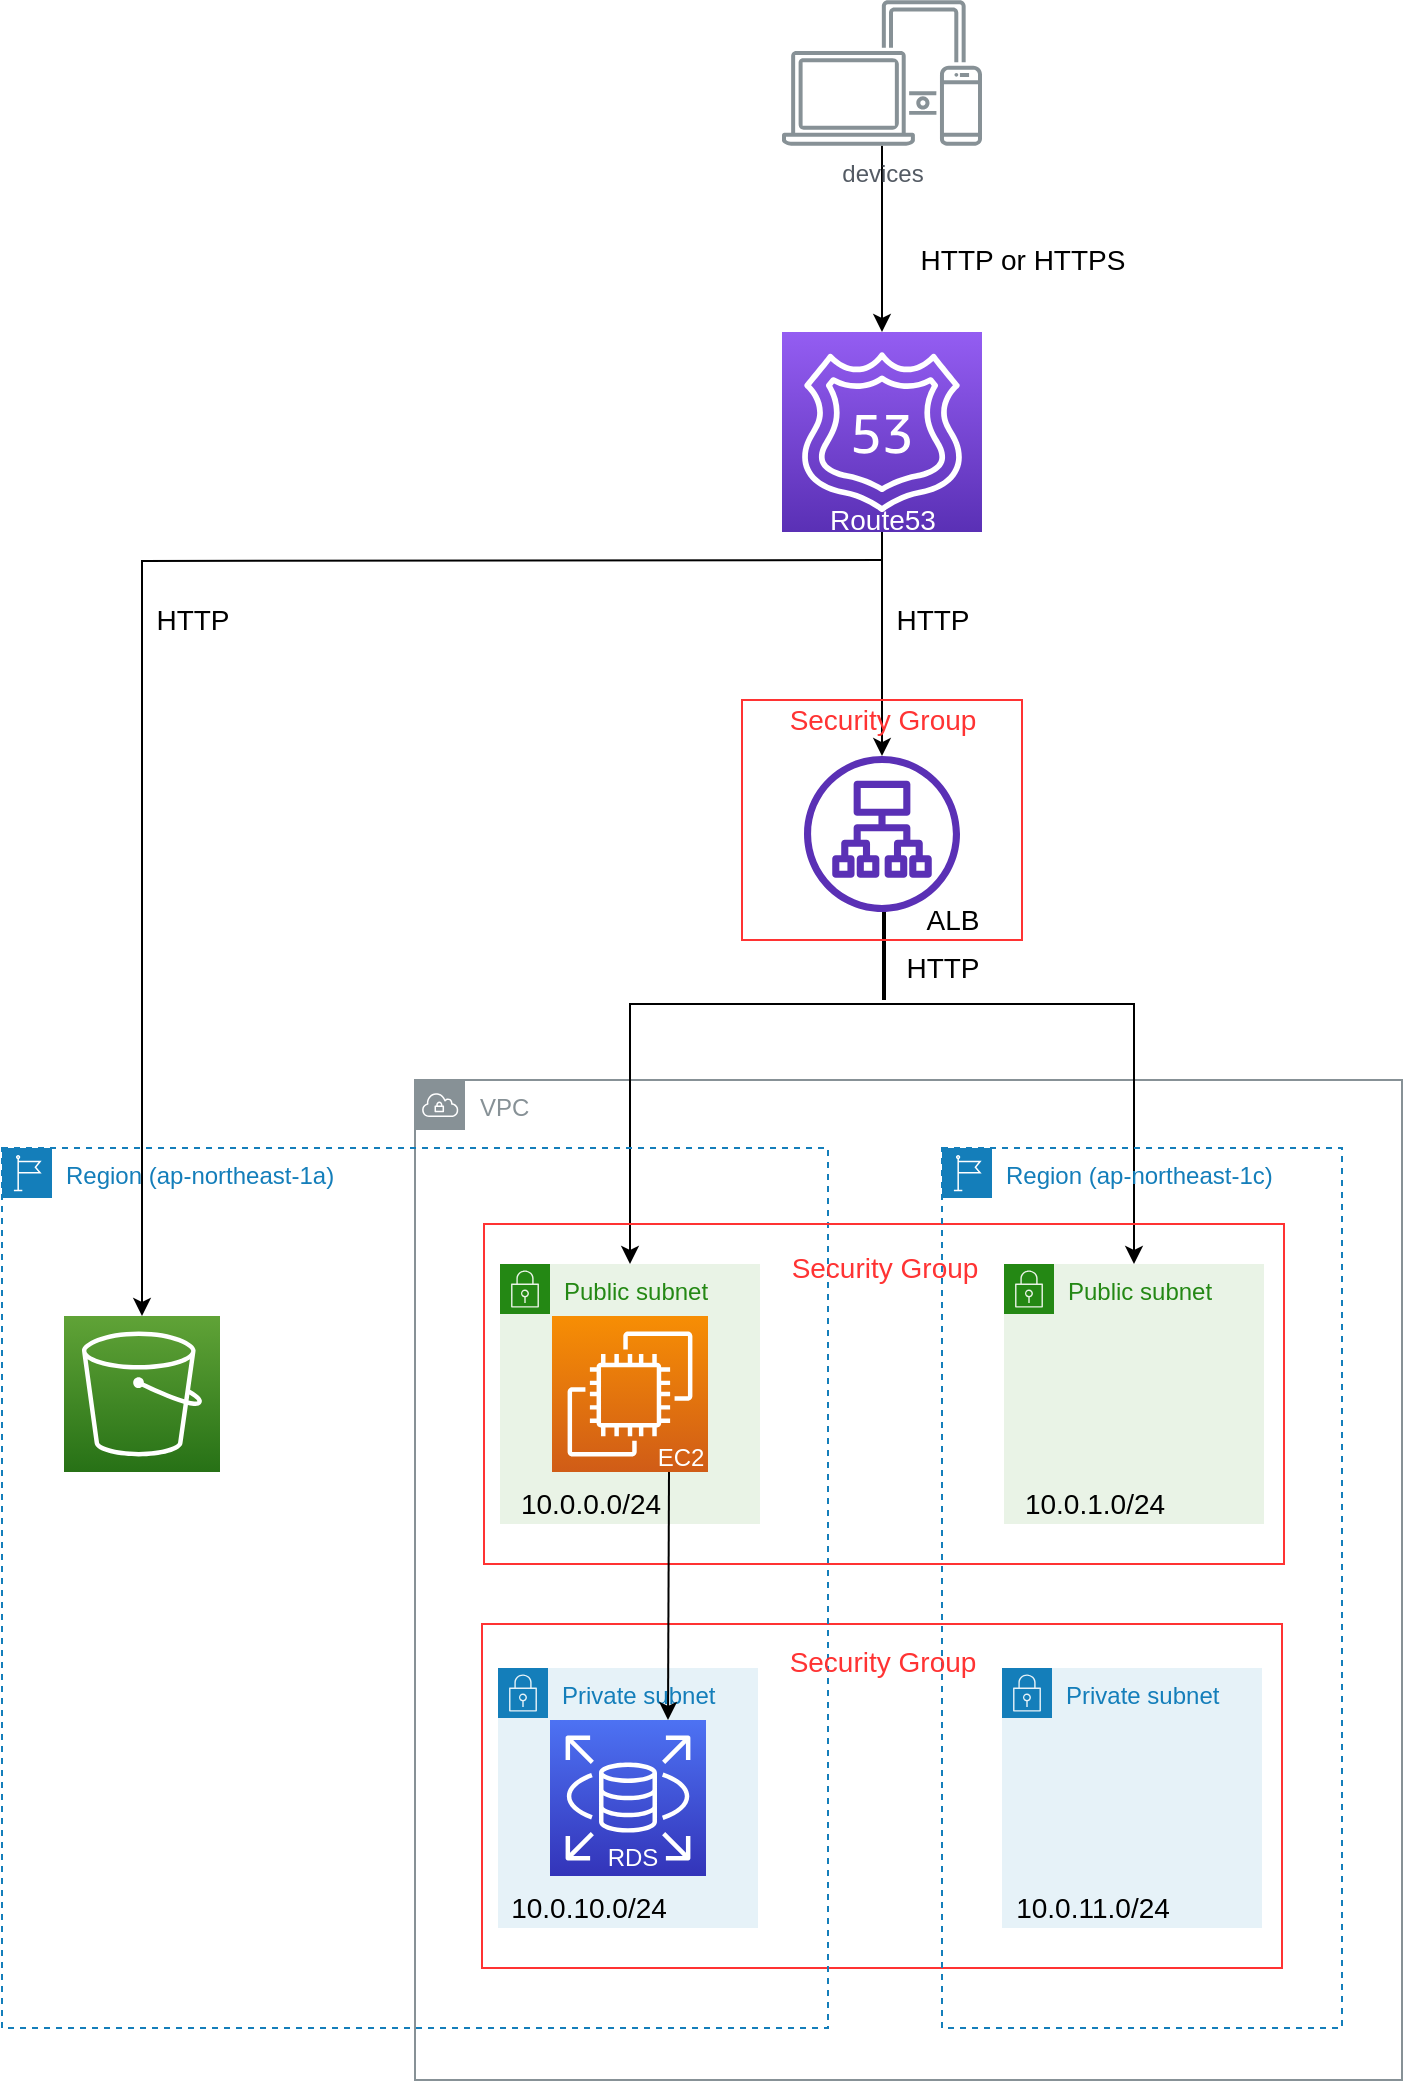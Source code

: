 <mxfile version="14.6.10" type="github">
  <diagram id="Ht1M8jgEwFfnCIfOTk4-" name="Page-1">
    <mxGraphModel dx="697" dy="1422" grid="1" gridSize="10" guides="1" tooltips="1" connect="1" arrows="1" fold="1" page="1" pageScale="1" pageWidth="1169" pageHeight="827" math="0" shadow="0">
      <root>
        <mxCell id="0" />
        <mxCell id="1" parent="0" />
        <mxCell id="elFsV576toSTreKgKbLv-68" value="VPC" style="outlineConnect=0;gradientColor=none;html=1;whiteSpace=wrap;fontSize=12;fontStyle=0;shape=mxgraph.aws4.group;grIcon=mxgraph.aws4.group_vpc;strokeColor=#879196;fillColor=none;verticalAlign=top;align=left;spacingLeft=30;fontColor=#879196;dashed=0;" vertex="1" parent="1">
          <mxGeometry x="326.5" y="480" width="493.5" height="500" as="geometry" />
        </mxCell>
        <mxCell id="elFsV576toSTreKgKbLv-33" value="" style="rounded=0;whiteSpace=wrap;html=1;strokeColor=#FF3333;fillColor=none;" vertex="1" parent="1">
          <mxGeometry x="360" y="752" width="400" height="172" as="geometry" />
        </mxCell>
        <mxCell id="elFsV576toSTreKgKbLv-2" value="" style="points=[[0,0,0],[0.25,0,0],[0.5,0,0],[0.75,0,0],[1,0,0],[0,1,0],[0.25,1,0],[0.5,1,0],[0.75,1,0],[1,1,0],[0,0.25,0],[0,0.5,0],[0,0.75,0],[1,0.25,0],[1,0.5,0],[1,0.75,0]];outlineConnect=0;fontColor=#232F3E;gradientColor=#945DF2;gradientDirection=north;fillColor=#5A30B5;strokeColor=#ffffff;dashed=0;verticalLabelPosition=bottom;verticalAlign=top;align=center;html=1;fontSize=12;fontStyle=0;aspect=fixed;shape=mxgraph.aws4.resourceIcon;resIcon=mxgraph.aws4.route_53;" vertex="1" parent="1">
          <mxGeometry x="510" y="106" width="100" height="100" as="geometry" />
        </mxCell>
        <mxCell id="elFsV576toSTreKgKbLv-3" value="" style="outlineConnect=0;fontColor=#232F3E;gradientColor=none;fillColor=#5A30B5;strokeColor=none;dashed=0;verticalLabelPosition=bottom;verticalAlign=top;align=center;html=1;fontSize=12;fontStyle=0;aspect=fixed;pointerEvents=1;shape=mxgraph.aws4.application_load_balancer;" vertex="1" parent="1">
          <mxGeometry x="521" y="318" width="78" height="78" as="geometry" />
        </mxCell>
        <mxCell id="elFsV576toSTreKgKbLv-59" value="" style="edgeStyle=orthogonalEdgeStyle;rounded=0;orthogonalLoop=1;jettySize=auto;html=1;entryX=0.5;entryY=0;entryDx=0;entryDy=0;entryPerimeter=0;" edge="1" parent="1" source="elFsV576toSTreKgKbLv-9" target="elFsV576toSTreKgKbLv-2">
          <mxGeometry relative="1" as="geometry">
            <mxPoint x="560" y="50" as="sourcePoint" />
            <mxPoint x="560" y="101" as="targetPoint" />
          </mxGeometry>
        </mxCell>
        <mxCell id="elFsV576toSTreKgKbLv-9" value="devices" style="outlineConnect=0;gradientColor=none;fontColor=#545B64;strokeColor=none;fillColor=#879196;dashed=0;verticalLabelPosition=bottom;verticalAlign=top;align=center;html=1;fontSize=12;fontStyle=0;aspect=fixed;shape=mxgraph.aws4.illustration_devices;pointerEvents=1" vertex="1" parent="1">
          <mxGeometry x="510" y="-60" width="100" height="73" as="geometry" />
        </mxCell>
        <mxCell id="elFsV576toSTreKgKbLv-61" value="&lt;font style=&quot;font-size: 14px&quot;&gt;HTTP or HTTPS&lt;/font&gt;" style="text;html=1;align=center;verticalAlign=middle;resizable=0;points=[];autosize=1;strokeColor=none;" vertex="1" parent="1">
          <mxGeometry x="570" y="60" width="120" height="20" as="geometry" />
        </mxCell>
        <mxCell id="elFsV576toSTreKgKbLv-62" value="" style="endArrow=classic;html=1;rounded=0;edgeStyle=orthogonalEdgeStyle;exitX=0.5;exitY=1;exitDx=0;exitDy=0;exitPerimeter=0;" edge="1" parent="1" source="elFsV576toSTreKgKbLv-2" target="elFsV576toSTreKgKbLv-3">
          <mxGeometry width="50" height="50" relative="1" as="geometry">
            <mxPoint x="585" y="210" as="sourcePoint" />
            <mxPoint x="635" y="160" as="targetPoint" />
          </mxGeometry>
        </mxCell>
        <mxCell id="elFsV576toSTreKgKbLv-66" value="&lt;font style=&quot;font-size: 14px&quot;&gt;HTTP&lt;/font&gt;" style="text;html=1;align=center;verticalAlign=middle;resizable=0;points=[];autosize=1;strokeColor=none;" vertex="1" parent="1">
          <mxGeometry x="560" y="240" width="50" height="20" as="geometry" />
        </mxCell>
        <mxCell id="elFsV576toSTreKgKbLv-67" value="&lt;font style=&quot;font-size: 14px&quot;&gt;HTTP&lt;/font&gt;" style="text;html=1;align=center;verticalAlign=middle;resizable=0;points=[];autosize=1;strokeColor=none;" vertex="1" parent="1">
          <mxGeometry x="190" y="240" width="50" height="20" as="geometry" />
        </mxCell>
        <mxCell id="elFsV576toSTreKgKbLv-71" value="" style="endArrow=classic;html=1;rounded=0;edgeStyle=orthogonalEdgeStyle;entryX=0.5;entryY=0;entryDx=0;entryDy=0;entryPerimeter=0;" edge="1" parent="1" target="elFsV576toSTreKgKbLv-4">
          <mxGeometry width="50" height="50" relative="1" as="geometry">
            <mxPoint x="560" y="220" as="sourcePoint" />
            <mxPoint x="411" y="270" as="targetPoint" />
          </mxGeometry>
        </mxCell>
        <mxCell id="elFsV576toSTreKgKbLv-72" value="" style="edgeStyle=elbowEdgeStyle;elbow=horizontal;endArrow=classic;html=1;rounded=0;entryX=0.5;entryY=0;entryDx=0;entryDy=0;" edge="1" parent="1" target="elFsV576toSTreKgKbLv-12">
          <mxGeometry width="50" height="50" relative="1" as="geometry">
            <mxPoint x="560" y="442" as="sourcePoint" />
            <mxPoint x="434" y="492" as="targetPoint" />
            <Array as="points">
              <mxPoint x="434" y="502" />
            </Array>
          </mxGeometry>
        </mxCell>
        <mxCell id="elFsV576toSTreKgKbLv-49" value="Region (ap-northeast-1a)" style="points=[[0,0],[0.25,0],[0.5,0],[0.75,0],[1,0],[1,0.25],[1,0.5],[1,0.75],[1,1],[0.75,1],[0.5,1],[0.25,1],[0,1],[0,0.75],[0,0.5],[0,0.25]];outlineConnect=0;gradientColor=none;html=1;whiteSpace=wrap;fontSize=12;fontStyle=0;shape=mxgraph.aws4.group;grIcon=mxgraph.aws4.group_region;strokeColor=#147EBA;fillColor=none;verticalAlign=top;align=left;spacingLeft=30;fontColor=#147EBA;dashed=1;" vertex="1" parent="1">
          <mxGeometry x="120" y="514" width="413" height="440" as="geometry" />
        </mxCell>
        <mxCell id="elFsV576toSTreKgKbLv-73" value="" style="endArrow=classic;html=1;rounded=0;edgeStyle=orthogonalEdgeStyle;entryX=0.5;entryY=0;entryDx=0;entryDy=0;" edge="1" parent="1" target="elFsV576toSTreKgKbLv-14">
          <mxGeometry width="50" height="50" relative="1" as="geometry">
            <mxPoint x="560" y="442" as="sourcePoint" />
            <mxPoint x="700" y="482" as="targetPoint" />
            <Array as="points">
              <mxPoint x="686" y="442" />
            </Array>
          </mxGeometry>
        </mxCell>
        <mxCell id="elFsV576toSTreKgKbLv-25" value="" style="rounded=0;whiteSpace=wrap;html=1;strokeColor=#FF3333;fillColor=none;" vertex="1" parent="1">
          <mxGeometry x="361" y="552" width="400" height="170" as="geometry" />
        </mxCell>
        <mxCell id="elFsV576toSTreKgKbLv-13" value="" style="group" vertex="1" connectable="0" parent="1">
          <mxGeometry x="369" y="572" width="130" height="130" as="geometry" />
        </mxCell>
        <mxCell id="elFsV576toSTreKgKbLv-12" value="Public subnet" style="points=[[0,0],[0.25,0],[0.5,0],[0.75,0],[1,0],[1,0.25],[1,0.5],[1,0.75],[1,1],[0.75,1],[0.5,1],[0.25,1],[0,1],[0,0.75],[0,0.5],[0,0.25]];outlineConnect=0;gradientColor=none;html=1;whiteSpace=wrap;fontSize=12;fontStyle=0;shape=mxgraph.aws4.group;grIcon=mxgraph.aws4.group_security_group;grStroke=0;strokeColor=#248814;fillColor=#E9F3E6;verticalAlign=top;align=left;spacingLeft=30;fontColor=#248814;dashed=0;" vertex="1" parent="elFsV576toSTreKgKbLv-13">
          <mxGeometry width="130" height="130" as="geometry" />
        </mxCell>
        <mxCell id="elFsV576toSTreKgKbLv-10" value="" style="points=[[0,0,0],[0.25,0,0],[0.5,0,0],[0.75,0,0],[1,0,0],[0,1,0],[0.25,1,0],[0.5,1,0],[0.75,1,0],[1,1,0],[0,0.25,0],[0,0.5,0],[0,0.75,0],[1,0.25,0],[1,0.5,0],[1,0.75,0]];outlineConnect=0;fontColor=#232F3E;gradientColor=#F78E04;gradientDirection=north;fillColor=#D05C17;strokeColor=#ffffff;dashed=0;verticalLabelPosition=bottom;verticalAlign=top;align=center;html=1;fontSize=12;fontStyle=0;aspect=fixed;shape=mxgraph.aws4.resourceIcon;resIcon=mxgraph.aws4.ec2;" vertex="1" parent="elFsV576toSTreKgKbLv-13">
          <mxGeometry x="26" y="26" width="78" height="78" as="geometry" />
        </mxCell>
        <mxCell id="elFsV576toSTreKgKbLv-20" value="&lt;font style=&quot;font-size: 14px&quot;&gt;10.0.0.0/24&lt;/font&gt;" style="text;html=1;align=center;verticalAlign=middle;resizable=0;points=[];autosize=1;strokeColor=none;" vertex="1" parent="elFsV576toSTreKgKbLv-13">
          <mxGeometry y="110" width="90" height="20" as="geometry" />
        </mxCell>
        <mxCell id="elFsV576toSTreKgKbLv-46" value="&lt;span style=&quot;font-size: 14px&quot;&gt;&lt;font color=&quot;#ff3333&quot;&gt;Security Group&lt;/font&gt;&lt;/span&gt;" style="text;html=1;align=center;verticalAlign=middle;resizable=0;points=[];autosize=1;strokeColor=none;" vertex="1" parent="1">
          <mxGeometry x="506" y="564" width="110" height="20" as="geometry" />
        </mxCell>
        <mxCell id="elFsV576toSTreKgKbLv-51" value="&lt;font color=&quot;#ffffff&quot;&gt;S3&lt;/font&gt;" style="text;html=1;align=center;verticalAlign=middle;resizable=0;points=[];autosize=1;strokeColor=none;" vertex="1" parent="1">
          <mxGeometry x="253" y="660" width="30" height="20" as="geometry" />
        </mxCell>
        <mxCell id="elFsV576toSTreKgKbLv-52" value="&lt;font color=&quot;#ffffff&quot;&gt;EC2&lt;/font&gt;" style="text;html=1;align=center;verticalAlign=middle;resizable=0;points=[];autosize=1;strokeColor=none;" vertex="1" parent="1">
          <mxGeometry x="439" y="659" width="40" height="20" as="geometry" />
        </mxCell>
        <mxCell id="elFsV576toSTreKgKbLv-4" value="" style="points=[[0,0,0],[0.25,0,0],[0.5,0,0],[0.75,0,0],[1,0,0],[0,1,0],[0.25,1,0],[0.5,1,0],[0.75,1,0],[1,1,0],[0,0.25,0],[0,0.5,0],[0,0.75,0],[1,0.25,0],[1,0.5,0],[1,0.75,0]];outlineConnect=0;fontColor=#232F3E;gradientColor=#60A337;gradientDirection=north;fillColor=#277116;strokeColor=#ffffff;dashed=0;verticalLabelPosition=bottom;verticalAlign=top;align=center;html=1;fontSize=12;fontStyle=0;aspect=fixed;shape=mxgraph.aws4.resourceIcon;resIcon=mxgraph.aws4.s3;" vertex="1" parent="1">
          <mxGeometry x="151" y="598" width="78" height="78" as="geometry" />
        </mxCell>
        <mxCell id="elFsV576toSTreKgKbLv-14" value="Public subnet" style="points=[[0,0],[0.25,0],[0.5,0],[0.75,0],[1,0],[1,0.25],[1,0.5],[1,0.75],[1,1],[0.75,1],[0.5,1],[0.25,1],[0,1],[0,0.75],[0,0.5],[0,0.25]];outlineConnect=0;gradientColor=none;html=1;whiteSpace=wrap;fontSize=12;fontStyle=0;shape=mxgraph.aws4.group;grIcon=mxgraph.aws4.group_security_group;grStroke=0;strokeColor=#248814;fillColor=#E9F3E6;verticalAlign=top;align=left;spacingLeft=30;fontColor=#248814;dashed=0;" vertex="1" parent="1">
          <mxGeometry x="621" y="572" width="130" height="130" as="geometry" />
        </mxCell>
        <mxCell id="elFsV576toSTreKgKbLv-21" value="&lt;font style=&quot;font-size: 14px&quot;&gt;10.0.1.0/24&lt;/font&gt;" style="text;html=1;align=center;verticalAlign=middle;resizable=0;points=[];autosize=1;strokeColor=none;" vertex="1" parent="1">
          <mxGeometry x="621" y="682" width="90" height="20" as="geometry" />
        </mxCell>
        <mxCell id="elFsV576toSTreKgKbLv-47" value="Region (ap-northeast-1c)" style="points=[[0,0],[0.25,0],[0.5,0],[0.75,0],[1,0],[1,0.25],[1,0.5],[1,0.75],[1,1],[0.75,1],[0.5,1],[0.25,1],[0,1],[0,0.75],[0,0.5],[0,0.25]];outlineConnect=0;gradientColor=none;html=1;whiteSpace=wrap;fontSize=12;fontStyle=0;shape=mxgraph.aws4.group;grIcon=mxgraph.aws4.group_region;strokeColor=#147EBA;fillColor=none;verticalAlign=top;align=left;spacingLeft=30;fontColor=#147EBA;dashed=1;" vertex="1" parent="1">
          <mxGeometry x="590" y="514" width="200" height="440" as="geometry" />
        </mxCell>
        <mxCell id="elFsV576toSTreKgKbLv-29" value="" style="group" vertex="1" connectable="0" parent="1">
          <mxGeometry x="620" y="774" width="130" height="130" as="geometry" />
        </mxCell>
        <mxCell id="elFsV576toSTreKgKbLv-19" value="Private subnet" style="points=[[0,0],[0.25,0],[0.5,0],[0.75,0],[1,0],[1,0.25],[1,0.5],[1,0.75],[1,1],[0.75,1],[0.5,1],[0.25,1],[0,1],[0,0.75],[0,0.5],[0,0.25]];outlineConnect=0;gradientColor=none;html=1;whiteSpace=wrap;fontSize=12;fontStyle=0;shape=mxgraph.aws4.group;grIcon=mxgraph.aws4.group_security_group;grStroke=0;strokeColor=#147EBA;fillColor=#E6F2F8;verticalAlign=top;align=left;spacingLeft=30;fontColor=#147EBA;dashed=0;" vertex="1" parent="elFsV576toSTreKgKbLv-29">
          <mxGeometry width="130" height="130" as="geometry" />
        </mxCell>
        <mxCell id="elFsV576toSTreKgKbLv-23" value="&lt;font style=&quot;font-size: 14px&quot;&gt;10.0.11.0/24&lt;/font&gt;" style="text;html=1;align=center;verticalAlign=middle;resizable=0;points=[];autosize=1;strokeColor=none;" vertex="1" parent="elFsV576toSTreKgKbLv-29">
          <mxGeometry y="110" width="90" height="20" as="geometry" />
        </mxCell>
        <mxCell id="elFsV576toSTreKgKbLv-30" value="" style="group" vertex="1" connectable="0" parent="1">
          <mxGeometry x="368" y="774" width="130" height="130" as="geometry" />
        </mxCell>
        <mxCell id="elFsV576toSTreKgKbLv-15" value="Private subnet" style="points=[[0,0],[0.25,0],[0.5,0],[0.75,0],[1,0],[1,0.25],[1,0.5],[1,0.75],[1,1],[0.75,1],[0.5,1],[0.25,1],[0,1],[0,0.75],[0,0.5],[0,0.25]];outlineConnect=0;gradientColor=none;html=1;whiteSpace=wrap;fontSize=12;fontStyle=0;shape=mxgraph.aws4.group;grIcon=mxgraph.aws4.group_security_group;grStroke=0;strokeColor=#147EBA;fillColor=#E6F2F8;verticalAlign=top;align=left;spacingLeft=30;fontColor=#147EBA;dashed=0;" vertex="1" parent="elFsV576toSTreKgKbLv-30">
          <mxGeometry width="130" height="130" as="geometry" />
        </mxCell>
        <mxCell id="elFsV576toSTreKgKbLv-11" value="" style="points=[[0,0,0],[0.25,0,0],[0.5,0,0],[0.75,0,0],[1,0,0],[0,1,0],[0.25,1,0],[0.5,1,0],[0.75,1,0],[1,1,0],[0,0.25,0],[0,0.5,0],[0,0.75,0],[1,0.25,0],[1,0.5,0],[1,0.75,0]];outlineConnect=0;fontColor=#232F3E;gradientColor=#4D72F3;gradientDirection=north;fillColor=#3334B9;strokeColor=#ffffff;dashed=0;verticalLabelPosition=bottom;verticalAlign=top;align=center;html=1;fontSize=12;fontStyle=0;aspect=fixed;shape=mxgraph.aws4.resourceIcon;resIcon=mxgraph.aws4.rds;" vertex="1" parent="elFsV576toSTreKgKbLv-30">
          <mxGeometry x="26" y="26" width="78" height="78" as="geometry" />
        </mxCell>
        <mxCell id="elFsV576toSTreKgKbLv-22" value="&lt;font style=&quot;font-size: 14px&quot;&gt;10.0.10.0/24&lt;/font&gt;" style="text;html=1;align=center;verticalAlign=middle;resizable=0;points=[];autosize=1;strokeColor=none;" vertex="1" parent="elFsV576toSTreKgKbLv-30">
          <mxGeometry y="110" width="90" height="20" as="geometry" />
        </mxCell>
        <mxCell id="elFsV576toSTreKgKbLv-45" value="&lt;span style=&quot;font-size: 14px&quot;&gt;&lt;font color=&quot;#ff3333&quot;&gt;Security Group&lt;/font&gt;&lt;/span&gt;" style="text;html=1;align=center;verticalAlign=middle;resizable=0;points=[];autosize=1;strokeColor=none;" vertex="1" parent="1">
          <mxGeometry x="505" y="761" width="110" height="20" as="geometry" />
        </mxCell>
        <mxCell id="elFsV576toSTreKgKbLv-53" value="&lt;font color=&quot;#ffffff&quot;&gt;RDS&lt;/font&gt;" style="text;html=1;align=center;verticalAlign=middle;resizable=0;points=[];autosize=1;strokeColor=none;" vertex="1" parent="1">
          <mxGeometry x="415" y="859" width="40" height="20" as="geometry" />
        </mxCell>
        <mxCell id="elFsV576toSTreKgKbLv-78" value="" style="endArrow=classic;html=1;rounded=0;edgeStyle=elbowEdgeStyle;exitX=0.75;exitY=1;exitDx=0;exitDy=0;exitPerimeter=0;entryX=0.75;entryY=0;entryDx=0;entryDy=0;entryPerimeter=0;" edge="1" parent="1" source="elFsV576toSTreKgKbLv-10" target="elFsV576toSTreKgKbLv-11">
          <mxGeometry width="50" height="50" relative="1" as="geometry">
            <mxPoint x="453.5" y="696" as="sourcePoint" />
            <mxPoint x="444" y="802" as="targetPoint" />
          </mxGeometry>
        </mxCell>
        <mxCell id="elFsV576toSTreKgKbLv-87" value="" style="line;strokeWidth=2;direction=south;html=1;fillColor=none;" vertex="1" parent="1">
          <mxGeometry x="556" y="396" width="10" height="44" as="geometry" />
        </mxCell>
        <mxCell id="elFsV576toSTreKgKbLv-88" value="&lt;font style=&quot;font-size: 14px&quot;&gt;HTTP&lt;/font&gt;" style="text;html=1;align=center;verticalAlign=middle;resizable=0;points=[];autosize=1;strokeColor=none;" vertex="1" parent="1">
          <mxGeometry x="565" y="414" width="50" height="20" as="geometry" />
        </mxCell>
        <mxCell id="elFsV576toSTreKgKbLv-89" value="" style="rounded=0;whiteSpace=wrap;html=1;strokeColor=#FF3333;fillColor=none;" vertex="1" parent="1">
          <mxGeometry x="490" y="290" width="140" height="120" as="geometry" />
        </mxCell>
        <mxCell id="elFsV576toSTreKgKbLv-90" value="&lt;span style=&quot;font-size: 14px&quot;&gt;&lt;font color=&quot;#ff3333&quot;&gt;Security Group&lt;/font&gt;&lt;/span&gt;" style="text;html=1;align=center;verticalAlign=middle;resizable=0;points=[];autosize=1;strokeColor=none;" vertex="1" parent="1">
          <mxGeometry x="505" y="290" width="110" height="20" as="geometry" />
        </mxCell>
        <mxCell id="elFsV576toSTreKgKbLv-91" value="&lt;font style=&quot;font-size: 14px&quot;&gt;ALB&lt;/font&gt;" style="text;html=1;align=center;verticalAlign=middle;resizable=0;points=[];autosize=1;strokeColor=none;" vertex="1" parent="1">
          <mxGeometry x="575" y="390" width="40" height="20" as="geometry" />
        </mxCell>
        <mxCell id="elFsV576toSTreKgKbLv-92" value="&lt;font style=&quot;font-size: 14px&quot; color=&quot;#ffffff&quot;&gt;Route53&lt;/font&gt;" style="text;html=1;align=center;verticalAlign=middle;resizable=0;points=[];autosize=1;strokeColor=none;" vertex="1" parent="1">
          <mxGeometry x="525" y="190" width="70" height="20" as="geometry" />
        </mxCell>
      </root>
    </mxGraphModel>
  </diagram>
</mxfile>
